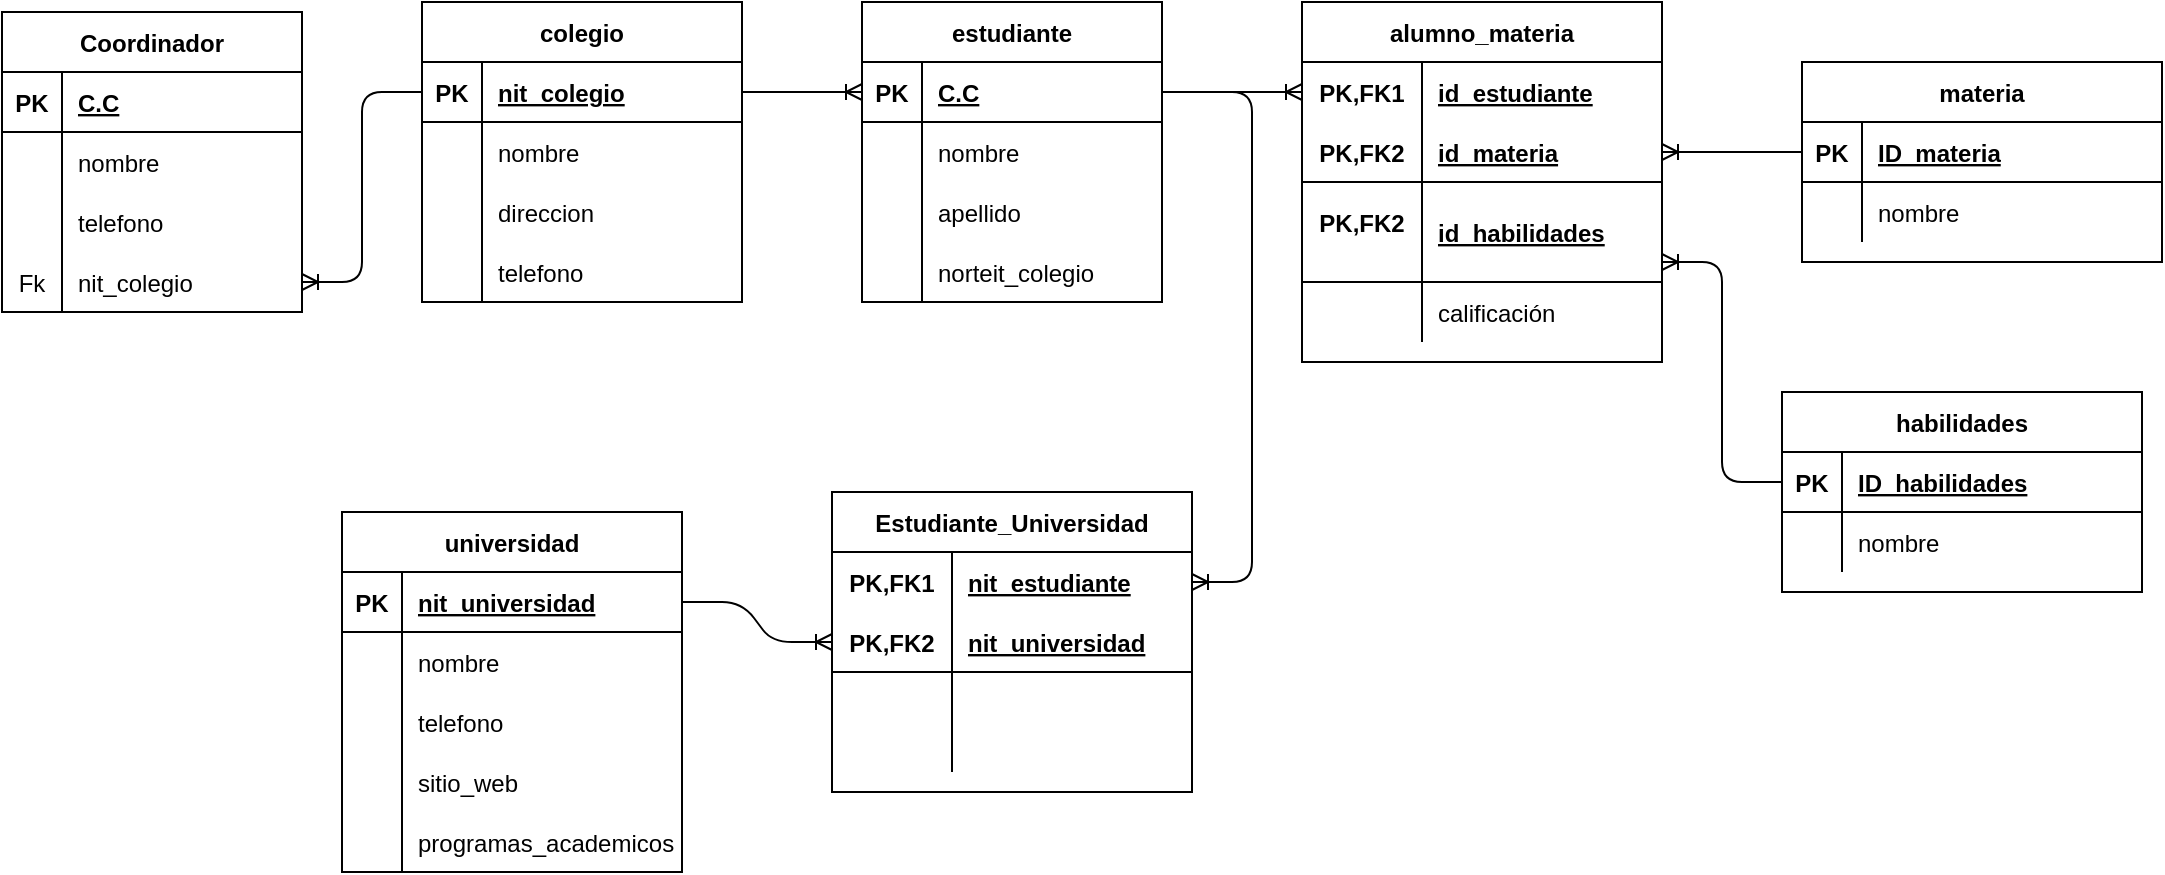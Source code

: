 <mxfile version="14.6.0" type="device"><diagram id="3FM91QwgiDl-J1r-oIl-" name="Page-1"><mxGraphModel dx="850" dy="404" grid="1" gridSize="10" guides="1" tooltips="1" connect="1" arrows="1" fold="1" page="1" pageScale="1" pageWidth="827" pageHeight="1169" math="0" shadow="0"><root><mxCell id="0"/><mxCell id="1" parent="0"/><mxCell id="5hn4W_ZqrWpz2GYTwB8j-1" value="Coordinador" style="shape=table;startSize=30;container=1;collapsible=1;childLayout=tableLayout;fixedRows=1;rowLines=0;fontStyle=1;align=center;resizeLast=1;" parent="1" vertex="1"><mxGeometry x="20" y="160" width="150" height="150" as="geometry"/></mxCell><mxCell id="5hn4W_ZqrWpz2GYTwB8j-2" value="" style="shape=partialRectangle;collapsible=0;dropTarget=0;pointerEvents=0;fillColor=none;top=0;left=0;bottom=1;right=0;points=[[0,0.5],[1,0.5]];portConstraint=eastwest;" parent="5hn4W_ZqrWpz2GYTwB8j-1" vertex="1"><mxGeometry y="30" width="150" height="30" as="geometry"/></mxCell><mxCell id="5hn4W_ZqrWpz2GYTwB8j-3" value="PK" style="shape=partialRectangle;connectable=0;fillColor=none;top=0;left=0;bottom=0;right=0;fontStyle=1;overflow=hidden;" parent="5hn4W_ZqrWpz2GYTwB8j-2" vertex="1"><mxGeometry width="30" height="30" as="geometry"/></mxCell><mxCell id="5hn4W_ZqrWpz2GYTwB8j-4" value="C.C" style="shape=partialRectangle;connectable=0;fillColor=none;top=0;left=0;bottom=0;right=0;align=left;spacingLeft=6;fontStyle=5;overflow=hidden;" parent="5hn4W_ZqrWpz2GYTwB8j-2" vertex="1"><mxGeometry x="30" width="120" height="30" as="geometry"/></mxCell><mxCell id="5hn4W_ZqrWpz2GYTwB8j-5" value="" style="shape=partialRectangle;collapsible=0;dropTarget=0;pointerEvents=0;fillColor=none;top=0;left=0;bottom=0;right=0;points=[[0,0.5],[1,0.5]];portConstraint=eastwest;" parent="5hn4W_ZqrWpz2GYTwB8j-1" vertex="1"><mxGeometry y="60" width="150" height="30" as="geometry"/></mxCell><mxCell id="5hn4W_ZqrWpz2GYTwB8j-6" value="" style="shape=partialRectangle;connectable=0;fillColor=none;top=0;left=0;bottom=0;right=0;editable=1;overflow=hidden;" parent="5hn4W_ZqrWpz2GYTwB8j-5" vertex="1"><mxGeometry width="30" height="30" as="geometry"/></mxCell><mxCell id="5hn4W_ZqrWpz2GYTwB8j-7" value="nombre" style="shape=partialRectangle;connectable=0;fillColor=none;top=0;left=0;bottom=0;right=0;align=left;spacingLeft=6;overflow=hidden;" parent="5hn4W_ZqrWpz2GYTwB8j-5" vertex="1"><mxGeometry x="30" width="120" height="30" as="geometry"/></mxCell><mxCell id="5hn4W_ZqrWpz2GYTwB8j-8" value="" style="shape=partialRectangle;collapsible=0;dropTarget=0;pointerEvents=0;fillColor=none;top=0;left=0;bottom=0;right=0;points=[[0,0.5],[1,0.5]];portConstraint=eastwest;" parent="5hn4W_ZqrWpz2GYTwB8j-1" vertex="1"><mxGeometry y="90" width="150" height="30" as="geometry"/></mxCell><mxCell id="5hn4W_ZqrWpz2GYTwB8j-9" value="" style="shape=partialRectangle;connectable=0;fillColor=none;top=0;left=0;bottom=0;right=0;editable=1;overflow=hidden;" parent="5hn4W_ZqrWpz2GYTwB8j-8" vertex="1"><mxGeometry width="30" height="30" as="geometry"/></mxCell><mxCell id="5hn4W_ZqrWpz2GYTwB8j-10" value="telefono" style="shape=partialRectangle;connectable=0;fillColor=none;top=0;left=0;bottom=0;right=0;align=left;spacingLeft=6;overflow=hidden;" parent="5hn4W_ZqrWpz2GYTwB8j-8" vertex="1"><mxGeometry x="30" width="120" height="30" as="geometry"/></mxCell><mxCell id="5hn4W_ZqrWpz2GYTwB8j-11" value="" style="shape=partialRectangle;collapsible=0;dropTarget=0;pointerEvents=0;fillColor=none;top=0;left=0;bottom=0;right=0;points=[[0,0.5],[1,0.5]];portConstraint=eastwest;" parent="5hn4W_ZqrWpz2GYTwB8j-1" vertex="1"><mxGeometry y="120" width="150" height="30" as="geometry"/></mxCell><mxCell id="5hn4W_ZqrWpz2GYTwB8j-12" value="Fk" style="shape=partialRectangle;connectable=0;fillColor=none;top=0;left=0;bottom=0;right=0;editable=1;overflow=hidden;" parent="5hn4W_ZqrWpz2GYTwB8j-11" vertex="1"><mxGeometry width="30" height="30" as="geometry"/></mxCell><mxCell id="5hn4W_ZqrWpz2GYTwB8j-13" value="nit_colegio" style="shape=partialRectangle;connectable=0;fillColor=none;top=0;left=0;bottom=0;right=0;align=left;spacingLeft=6;overflow=hidden;" parent="5hn4W_ZqrWpz2GYTwB8j-11" vertex="1"><mxGeometry x="30" width="120" height="30" as="geometry"/></mxCell><mxCell id="5hn4W_ZqrWpz2GYTwB8j-14" value="colegio" style="shape=table;startSize=30;container=1;collapsible=1;childLayout=tableLayout;fixedRows=1;rowLines=0;fontStyle=1;align=center;resizeLast=1;" parent="1" vertex="1"><mxGeometry x="230" y="155" width="160" height="150" as="geometry"/></mxCell><mxCell id="5hn4W_ZqrWpz2GYTwB8j-15" value="" style="shape=partialRectangle;collapsible=0;dropTarget=0;pointerEvents=0;fillColor=none;top=0;left=0;bottom=1;right=0;points=[[0,0.5],[1,0.5]];portConstraint=eastwest;" parent="5hn4W_ZqrWpz2GYTwB8j-14" vertex="1"><mxGeometry y="30" width="160" height="30" as="geometry"/></mxCell><mxCell id="5hn4W_ZqrWpz2GYTwB8j-16" value="PK" style="shape=partialRectangle;connectable=0;fillColor=none;top=0;left=0;bottom=0;right=0;fontStyle=1;overflow=hidden;" parent="5hn4W_ZqrWpz2GYTwB8j-15" vertex="1"><mxGeometry width="30" height="30" as="geometry"/></mxCell><mxCell id="5hn4W_ZqrWpz2GYTwB8j-17" value="nit_colegio" style="shape=partialRectangle;connectable=0;fillColor=none;top=0;left=0;bottom=0;right=0;align=left;spacingLeft=6;fontStyle=5;overflow=hidden;" parent="5hn4W_ZqrWpz2GYTwB8j-15" vertex="1"><mxGeometry x="30" width="130" height="30" as="geometry"/></mxCell><mxCell id="5hn4W_ZqrWpz2GYTwB8j-18" value="" style="shape=partialRectangle;collapsible=0;dropTarget=0;pointerEvents=0;fillColor=none;top=0;left=0;bottom=0;right=0;points=[[0,0.5],[1,0.5]];portConstraint=eastwest;" parent="5hn4W_ZqrWpz2GYTwB8j-14" vertex="1"><mxGeometry y="60" width="160" height="30" as="geometry"/></mxCell><mxCell id="5hn4W_ZqrWpz2GYTwB8j-19" value="" style="shape=partialRectangle;connectable=0;fillColor=none;top=0;left=0;bottom=0;right=0;editable=1;overflow=hidden;" parent="5hn4W_ZqrWpz2GYTwB8j-18" vertex="1"><mxGeometry width="30" height="30" as="geometry"/></mxCell><mxCell id="5hn4W_ZqrWpz2GYTwB8j-20" value="nombre" style="shape=partialRectangle;connectable=0;fillColor=none;top=0;left=0;bottom=0;right=0;align=left;spacingLeft=6;overflow=hidden;" parent="5hn4W_ZqrWpz2GYTwB8j-18" vertex="1"><mxGeometry x="30" width="130" height="30" as="geometry"/></mxCell><mxCell id="5hn4W_ZqrWpz2GYTwB8j-21" value="" style="shape=partialRectangle;collapsible=0;dropTarget=0;pointerEvents=0;fillColor=none;top=0;left=0;bottom=0;right=0;points=[[0,0.5],[1,0.5]];portConstraint=eastwest;" parent="5hn4W_ZqrWpz2GYTwB8j-14" vertex="1"><mxGeometry y="90" width="160" height="30" as="geometry"/></mxCell><mxCell id="5hn4W_ZqrWpz2GYTwB8j-22" value="" style="shape=partialRectangle;connectable=0;fillColor=none;top=0;left=0;bottom=0;right=0;editable=1;overflow=hidden;" parent="5hn4W_ZqrWpz2GYTwB8j-21" vertex="1"><mxGeometry width="30" height="30" as="geometry"/></mxCell><mxCell id="5hn4W_ZqrWpz2GYTwB8j-23" value="direccion" style="shape=partialRectangle;connectable=0;fillColor=none;top=0;left=0;bottom=0;right=0;align=left;spacingLeft=6;overflow=hidden;" parent="5hn4W_ZqrWpz2GYTwB8j-21" vertex="1"><mxGeometry x="30" width="130" height="30" as="geometry"/></mxCell><mxCell id="5hn4W_ZqrWpz2GYTwB8j-24" value="" style="shape=partialRectangle;collapsible=0;dropTarget=0;pointerEvents=0;fillColor=none;top=0;left=0;bottom=0;right=0;points=[[0,0.5],[1,0.5]];portConstraint=eastwest;" parent="5hn4W_ZqrWpz2GYTwB8j-14" vertex="1"><mxGeometry y="120" width="160" height="30" as="geometry"/></mxCell><mxCell id="5hn4W_ZqrWpz2GYTwB8j-25" value="" style="shape=partialRectangle;connectable=0;fillColor=none;top=0;left=0;bottom=0;right=0;editable=1;overflow=hidden;" parent="5hn4W_ZqrWpz2GYTwB8j-24" vertex="1"><mxGeometry width="30" height="30" as="geometry"/></mxCell><mxCell id="5hn4W_ZqrWpz2GYTwB8j-26" value="telefono" style="shape=partialRectangle;connectable=0;fillColor=none;top=0;left=0;bottom=0;right=0;align=left;spacingLeft=6;overflow=hidden;" parent="5hn4W_ZqrWpz2GYTwB8j-24" vertex="1"><mxGeometry x="30" width="130" height="30" as="geometry"/></mxCell><mxCell id="5hn4W_ZqrWpz2GYTwB8j-27" value="" style="edgeStyle=entityRelationEdgeStyle;fontSize=12;html=1;endArrow=ERoneToMany;exitX=0;exitY=0.5;exitDx=0;exitDy=0;" parent="1" source="5hn4W_ZqrWpz2GYTwB8j-15" target="5hn4W_ZqrWpz2GYTwB8j-11" edge="1"><mxGeometry width="100" height="100" relative="1" as="geometry"><mxPoint x="360" y="390" as="sourcePoint"/><mxPoint x="460" y="290" as="targetPoint"/></mxGeometry></mxCell><mxCell id="5hn4W_ZqrWpz2GYTwB8j-28" value="estudiante" style="shape=table;startSize=30;container=1;collapsible=1;childLayout=tableLayout;fixedRows=1;rowLines=0;fontStyle=1;align=center;resizeLast=1;" parent="1" vertex="1"><mxGeometry x="450" y="155" width="150" height="150" as="geometry"/></mxCell><mxCell id="5hn4W_ZqrWpz2GYTwB8j-29" value="" style="shape=partialRectangle;collapsible=0;dropTarget=0;pointerEvents=0;fillColor=none;top=0;left=0;bottom=1;right=0;points=[[0,0.5],[1,0.5]];portConstraint=eastwest;" parent="5hn4W_ZqrWpz2GYTwB8j-28" vertex="1"><mxGeometry y="30" width="150" height="30" as="geometry"/></mxCell><mxCell id="5hn4W_ZqrWpz2GYTwB8j-30" value="PK" style="shape=partialRectangle;connectable=0;fillColor=none;top=0;left=0;bottom=0;right=0;fontStyle=1;overflow=hidden;" parent="5hn4W_ZqrWpz2GYTwB8j-29" vertex="1"><mxGeometry width="30" height="30" as="geometry"/></mxCell><mxCell id="5hn4W_ZqrWpz2GYTwB8j-31" value="C.C" style="shape=partialRectangle;connectable=0;fillColor=none;top=0;left=0;bottom=0;right=0;align=left;spacingLeft=6;fontStyle=5;overflow=hidden;" parent="5hn4W_ZqrWpz2GYTwB8j-29" vertex="1"><mxGeometry x="30" width="120" height="30" as="geometry"/></mxCell><mxCell id="5hn4W_ZqrWpz2GYTwB8j-32" value="" style="shape=partialRectangle;collapsible=0;dropTarget=0;pointerEvents=0;fillColor=none;top=0;left=0;bottom=0;right=0;points=[[0,0.5],[1,0.5]];portConstraint=eastwest;" parent="5hn4W_ZqrWpz2GYTwB8j-28" vertex="1"><mxGeometry y="60" width="150" height="30" as="geometry"/></mxCell><mxCell id="5hn4W_ZqrWpz2GYTwB8j-33" value="" style="shape=partialRectangle;connectable=0;fillColor=none;top=0;left=0;bottom=0;right=0;editable=1;overflow=hidden;" parent="5hn4W_ZqrWpz2GYTwB8j-32" vertex="1"><mxGeometry width="30" height="30" as="geometry"/></mxCell><mxCell id="5hn4W_ZqrWpz2GYTwB8j-34" value="nombre" style="shape=partialRectangle;connectable=0;fillColor=none;top=0;left=0;bottom=0;right=0;align=left;spacingLeft=6;overflow=hidden;" parent="5hn4W_ZqrWpz2GYTwB8j-32" vertex="1"><mxGeometry x="30" width="120" height="30" as="geometry"/></mxCell><mxCell id="5hn4W_ZqrWpz2GYTwB8j-35" value="" style="shape=partialRectangle;collapsible=0;dropTarget=0;pointerEvents=0;fillColor=none;top=0;left=0;bottom=0;right=0;points=[[0,0.5],[1,0.5]];portConstraint=eastwest;" parent="5hn4W_ZqrWpz2GYTwB8j-28" vertex="1"><mxGeometry y="90" width="150" height="30" as="geometry"/></mxCell><mxCell id="5hn4W_ZqrWpz2GYTwB8j-36" value="" style="shape=partialRectangle;connectable=0;fillColor=none;top=0;left=0;bottom=0;right=0;editable=1;overflow=hidden;" parent="5hn4W_ZqrWpz2GYTwB8j-35" vertex="1"><mxGeometry width="30" height="30" as="geometry"/></mxCell><mxCell id="5hn4W_ZqrWpz2GYTwB8j-37" value="apellido" style="shape=partialRectangle;connectable=0;fillColor=none;top=0;left=0;bottom=0;right=0;align=left;spacingLeft=6;overflow=hidden;" parent="5hn4W_ZqrWpz2GYTwB8j-35" vertex="1"><mxGeometry x="30" width="120" height="30" as="geometry"/></mxCell><mxCell id="5hn4W_ZqrWpz2GYTwB8j-38" value="" style="shape=partialRectangle;collapsible=0;dropTarget=0;pointerEvents=0;fillColor=none;top=0;left=0;bottom=0;right=0;points=[[0,0.5],[1,0.5]];portConstraint=eastwest;" parent="5hn4W_ZqrWpz2GYTwB8j-28" vertex="1"><mxGeometry y="120" width="150" height="30" as="geometry"/></mxCell><mxCell id="5hn4W_ZqrWpz2GYTwB8j-39" value="" style="shape=partialRectangle;connectable=0;fillColor=none;top=0;left=0;bottom=0;right=0;editable=1;overflow=hidden;" parent="5hn4W_ZqrWpz2GYTwB8j-38" vertex="1"><mxGeometry width="30" height="30" as="geometry"/></mxCell><mxCell id="5hn4W_ZqrWpz2GYTwB8j-40" value="norteit_colegio" style="shape=partialRectangle;connectable=0;fillColor=none;top=0;left=0;bottom=0;right=0;align=left;spacingLeft=6;overflow=hidden;" parent="5hn4W_ZqrWpz2GYTwB8j-38" vertex="1"><mxGeometry x="30" width="120" height="30" as="geometry"/></mxCell><mxCell id="5hn4W_ZqrWpz2GYTwB8j-41" value="" style="edgeStyle=entityRelationEdgeStyle;fontSize=12;html=1;endArrow=ERoneToMany;" parent="1" source="5hn4W_ZqrWpz2GYTwB8j-15" target="5hn4W_ZqrWpz2GYTwB8j-29" edge="1"><mxGeometry width="100" height="100" relative="1" as="geometry"><mxPoint x="360" y="390" as="sourcePoint"/><mxPoint x="460" y="290" as="targetPoint"/></mxGeometry></mxCell><mxCell id="5hn4W_ZqrWpz2GYTwB8j-42" value="universidad" style="shape=table;startSize=30;container=1;collapsible=1;childLayout=tableLayout;fixedRows=1;rowLines=0;fontStyle=1;align=center;resizeLast=1;" parent="1" vertex="1"><mxGeometry x="190" y="410" width="170" height="180" as="geometry"/></mxCell><mxCell id="5hn4W_ZqrWpz2GYTwB8j-43" value="" style="shape=partialRectangle;collapsible=0;dropTarget=0;pointerEvents=0;fillColor=none;top=0;left=0;bottom=1;right=0;points=[[0,0.5],[1,0.5]];portConstraint=eastwest;" parent="5hn4W_ZqrWpz2GYTwB8j-42" vertex="1"><mxGeometry y="30" width="170" height="30" as="geometry"/></mxCell><mxCell id="5hn4W_ZqrWpz2GYTwB8j-44" value="PK" style="shape=partialRectangle;connectable=0;fillColor=none;top=0;left=0;bottom=0;right=0;fontStyle=1;overflow=hidden;" parent="5hn4W_ZqrWpz2GYTwB8j-43" vertex="1"><mxGeometry width="30" height="30" as="geometry"/></mxCell><mxCell id="5hn4W_ZqrWpz2GYTwB8j-45" value="nit_universidad" style="shape=partialRectangle;connectable=0;fillColor=none;top=0;left=0;bottom=0;right=0;align=left;spacingLeft=6;fontStyle=5;overflow=hidden;" parent="5hn4W_ZqrWpz2GYTwB8j-43" vertex="1"><mxGeometry x="30" width="140" height="30" as="geometry"/></mxCell><mxCell id="5hn4W_ZqrWpz2GYTwB8j-46" value="" style="shape=partialRectangle;collapsible=0;dropTarget=0;pointerEvents=0;fillColor=none;top=0;left=0;bottom=0;right=0;points=[[0,0.5],[1,0.5]];portConstraint=eastwest;" parent="5hn4W_ZqrWpz2GYTwB8j-42" vertex="1"><mxGeometry y="60" width="170" height="30" as="geometry"/></mxCell><mxCell id="5hn4W_ZqrWpz2GYTwB8j-47" value="" style="shape=partialRectangle;connectable=0;fillColor=none;top=0;left=0;bottom=0;right=0;editable=1;overflow=hidden;" parent="5hn4W_ZqrWpz2GYTwB8j-46" vertex="1"><mxGeometry width="30" height="30" as="geometry"/></mxCell><mxCell id="5hn4W_ZqrWpz2GYTwB8j-48" value="nombre" style="shape=partialRectangle;connectable=0;fillColor=none;top=0;left=0;bottom=0;right=0;align=left;spacingLeft=6;overflow=hidden;" parent="5hn4W_ZqrWpz2GYTwB8j-46" vertex="1"><mxGeometry x="30" width="140" height="30" as="geometry"/></mxCell><mxCell id="5hn4W_ZqrWpz2GYTwB8j-49" value="" style="shape=partialRectangle;collapsible=0;dropTarget=0;pointerEvents=0;fillColor=none;top=0;left=0;bottom=0;right=0;points=[[0,0.5],[1,0.5]];portConstraint=eastwest;" parent="5hn4W_ZqrWpz2GYTwB8j-42" vertex="1"><mxGeometry y="90" width="170" height="30" as="geometry"/></mxCell><mxCell id="5hn4W_ZqrWpz2GYTwB8j-50" value="" style="shape=partialRectangle;connectable=0;fillColor=none;top=0;left=0;bottom=0;right=0;editable=1;overflow=hidden;" parent="5hn4W_ZqrWpz2GYTwB8j-49" vertex="1"><mxGeometry width="30" height="30" as="geometry"/></mxCell><mxCell id="5hn4W_ZqrWpz2GYTwB8j-51" value="telefono" style="shape=partialRectangle;connectable=0;fillColor=none;top=0;left=0;bottom=0;right=0;align=left;spacingLeft=6;overflow=hidden;" parent="5hn4W_ZqrWpz2GYTwB8j-49" vertex="1"><mxGeometry x="30" width="140" height="30" as="geometry"/></mxCell><mxCell id="5hn4W_ZqrWpz2GYTwB8j-52" value="" style="shape=partialRectangle;collapsible=0;dropTarget=0;pointerEvents=0;fillColor=none;top=0;left=0;bottom=0;right=0;points=[[0,0.5],[1,0.5]];portConstraint=eastwest;" parent="5hn4W_ZqrWpz2GYTwB8j-42" vertex="1"><mxGeometry y="120" width="170" height="30" as="geometry"/></mxCell><mxCell id="5hn4W_ZqrWpz2GYTwB8j-53" value="" style="shape=partialRectangle;connectable=0;fillColor=none;top=0;left=0;bottom=0;right=0;editable=1;overflow=hidden;" parent="5hn4W_ZqrWpz2GYTwB8j-52" vertex="1"><mxGeometry width="30" height="30" as="geometry"/></mxCell><mxCell id="5hn4W_ZqrWpz2GYTwB8j-54" value="sitio_web" style="shape=partialRectangle;connectable=0;fillColor=none;top=0;left=0;bottom=0;right=0;align=left;spacingLeft=6;overflow=hidden;" parent="5hn4W_ZqrWpz2GYTwB8j-52" vertex="1"><mxGeometry x="30" width="140" height="30" as="geometry"/></mxCell><mxCell id="kdYJ-SX-1J3zqQOkMCUC-1" value="" style="shape=partialRectangle;collapsible=0;dropTarget=0;pointerEvents=0;fillColor=none;top=0;left=0;bottom=0;right=0;points=[[0,0.5],[1,0.5]];portConstraint=eastwest;" vertex="1" parent="5hn4W_ZqrWpz2GYTwB8j-42"><mxGeometry y="150" width="170" height="30" as="geometry"/></mxCell><mxCell id="kdYJ-SX-1J3zqQOkMCUC-2" value="" style="shape=partialRectangle;connectable=0;fillColor=none;top=0;left=0;bottom=0;right=0;editable=1;overflow=hidden;" vertex="1" parent="kdYJ-SX-1J3zqQOkMCUC-1"><mxGeometry width="30" height="30" as="geometry"/></mxCell><mxCell id="kdYJ-SX-1J3zqQOkMCUC-3" value="programas_academicos" style="shape=partialRectangle;connectable=0;fillColor=none;top=0;left=0;bottom=0;right=0;align=left;spacingLeft=6;overflow=hidden;" vertex="1" parent="kdYJ-SX-1J3zqQOkMCUC-1"><mxGeometry x="30" width="140" height="30" as="geometry"/></mxCell><mxCell id="5hn4W_ZqrWpz2GYTwB8j-72" value="Estudiante_Universidad" style="shape=table;startSize=30;container=1;collapsible=1;childLayout=tableLayout;fixedRows=1;rowLines=0;fontStyle=1;align=center;resizeLast=1;" parent="1" vertex="1"><mxGeometry x="435" y="400" width="180" height="150" as="geometry"/></mxCell><mxCell id="5hn4W_ZqrWpz2GYTwB8j-73" value="" style="shape=partialRectangle;collapsible=0;dropTarget=0;pointerEvents=0;fillColor=none;top=0;left=0;bottom=0;right=0;points=[[0,0.5],[1,0.5]];portConstraint=eastwest;" parent="5hn4W_ZqrWpz2GYTwB8j-72" vertex="1"><mxGeometry y="30" width="180" height="30" as="geometry"/></mxCell><mxCell id="5hn4W_ZqrWpz2GYTwB8j-74" value="PK,FK1" style="shape=partialRectangle;connectable=0;fillColor=none;top=0;left=0;bottom=0;right=0;fontStyle=1;overflow=hidden;" parent="5hn4W_ZqrWpz2GYTwB8j-73" vertex="1"><mxGeometry width="60" height="30" as="geometry"/></mxCell><mxCell id="5hn4W_ZqrWpz2GYTwB8j-75" value="nit_estudiante" style="shape=partialRectangle;connectable=0;fillColor=none;top=0;left=0;bottom=0;right=0;align=left;spacingLeft=6;fontStyle=5;overflow=hidden;" parent="5hn4W_ZqrWpz2GYTwB8j-73" vertex="1"><mxGeometry x="60" width="120" height="30" as="geometry"/></mxCell><mxCell id="5hn4W_ZqrWpz2GYTwB8j-76" value="" style="shape=partialRectangle;collapsible=0;dropTarget=0;pointerEvents=0;fillColor=none;top=0;left=0;bottom=1;right=0;points=[[0,0.5],[1,0.5]];portConstraint=eastwest;" parent="5hn4W_ZqrWpz2GYTwB8j-72" vertex="1"><mxGeometry y="60" width="180" height="30" as="geometry"/></mxCell><mxCell id="5hn4W_ZqrWpz2GYTwB8j-77" value="PK,FK2" style="shape=partialRectangle;connectable=0;fillColor=none;top=0;left=0;bottom=0;right=0;fontStyle=1;overflow=hidden;" parent="5hn4W_ZqrWpz2GYTwB8j-76" vertex="1"><mxGeometry width="60" height="30" as="geometry"/></mxCell><mxCell id="5hn4W_ZqrWpz2GYTwB8j-78" value="nit_universidad" style="shape=partialRectangle;connectable=0;fillColor=none;top=0;left=0;bottom=0;right=0;align=left;spacingLeft=6;fontStyle=5;overflow=hidden;" parent="5hn4W_ZqrWpz2GYTwB8j-76" vertex="1"><mxGeometry x="60" width="120" height="30" as="geometry"/></mxCell><mxCell id="5hn4W_ZqrWpz2GYTwB8j-79" value="" style="shape=partialRectangle;collapsible=0;dropTarget=0;pointerEvents=0;fillColor=none;top=0;left=0;bottom=0;right=0;points=[[0,0.5],[1,0.5]];portConstraint=eastwest;" parent="5hn4W_ZqrWpz2GYTwB8j-72" vertex="1"><mxGeometry y="90" width="180" height="30" as="geometry"/></mxCell><mxCell id="5hn4W_ZqrWpz2GYTwB8j-80" value="" style="shape=partialRectangle;connectable=0;fillColor=none;top=0;left=0;bottom=0;right=0;editable=1;overflow=hidden;" parent="5hn4W_ZqrWpz2GYTwB8j-79" vertex="1"><mxGeometry width="60" height="30" as="geometry"/></mxCell><mxCell id="5hn4W_ZqrWpz2GYTwB8j-81" value="" style="shape=partialRectangle;connectable=0;fillColor=none;top=0;left=0;bottom=0;right=0;align=left;spacingLeft=6;overflow=hidden;" parent="5hn4W_ZqrWpz2GYTwB8j-79" vertex="1"><mxGeometry x="60" width="120" height="30" as="geometry"/></mxCell><mxCell id="5hn4W_ZqrWpz2GYTwB8j-82" value="" style="shape=partialRectangle;collapsible=0;dropTarget=0;pointerEvents=0;fillColor=none;top=0;left=0;bottom=0;right=0;points=[[0,0.5],[1,0.5]];portConstraint=eastwest;" parent="5hn4W_ZqrWpz2GYTwB8j-72" vertex="1"><mxGeometry y="120" width="180" height="20" as="geometry"/></mxCell><mxCell id="5hn4W_ZqrWpz2GYTwB8j-83" value="" style="shape=partialRectangle;connectable=0;fillColor=none;top=0;left=0;bottom=0;right=0;editable=1;overflow=hidden;" parent="5hn4W_ZqrWpz2GYTwB8j-82" vertex="1"><mxGeometry width="60" height="20" as="geometry"/></mxCell><mxCell id="5hn4W_ZqrWpz2GYTwB8j-84" value="" style="shape=partialRectangle;connectable=0;fillColor=none;top=0;left=0;bottom=0;right=0;align=left;spacingLeft=6;overflow=hidden;" parent="5hn4W_ZqrWpz2GYTwB8j-82" vertex="1"><mxGeometry x="60" width="120" height="20" as="geometry"/></mxCell><mxCell id="5hn4W_ZqrWpz2GYTwB8j-85" value="" style="edgeStyle=entityRelationEdgeStyle;fontSize=12;html=1;endArrow=ERoneToMany;" parent="1" source="5hn4W_ZqrWpz2GYTwB8j-29" target="5hn4W_ZqrWpz2GYTwB8j-73" edge="1"><mxGeometry width="100" height="100" relative="1" as="geometry"><mxPoint x="360" y="400" as="sourcePoint"/><mxPoint x="460" y="300" as="targetPoint"/></mxGeometry></mxCell><mxCell id="5hn4W_ZqrWpz2GYTwB8j-86" value="" style="edgeStyle=entityRelationEdgeStyle;fontSize=12;html=1;endArrow=ERoneToMany;" parent="1" source="5hn4W_ZqrWpz2GYTwB8j-43" target="5hn4W_ZqrWpz2GYTwB8j-76" edge="1"><mxGeometry width="100" height="100" relative="1" as="geometry"><mxPoint x="360" y="400" as="sourcePoint"/><mxPoint x="460" y="300" as="targetPoint"/></mxGeometry></mxCell><mxCell id="5hn4W_ZqrWpz2GYTwB8j-116" value="alumno_materia" style="shape=table;startSize=30;container=1;collapsible=1;childLayout=tableLayout;fixedRows=1;rowLines=0;fontStyle=1;align=center;resizeLast=1;" parent="1" vertex="1"><mxGeometry x="670" y="155" width="180" height="180" as="geometry"/></mxCell><mxCell id="5hn4W_ZqrWpz2GYTwB8j-117" value="" style="shape=partialRectangle;collapsible=0;dropTarget=0;pointerEvents=0;fillColor=none;top=0;left=0;bottom=0;right=0;points=[[0,0.5],[1,0.5]];portConstraint=eastwest;" parent="5hn4W_ZqrWpz2GYTwB8j-116" vertex="1"><mxGeometry y="30" width="180" height="30" as="geometry"/></mxCell><mxCell id="5hn4W_ZqrWpz2GYTwB8j-118" value="PK,FK1" style="shape=partialRectangle;connectable=0;fillColor=none;top=0;left=0;bottom=0;right=0;fontStyle=1;overflow=hidden;" parent="5hn4W_ZqrWpz2GYTwB8j-117" vertex="1"><mxGeometry width="60" height="30" as="geometry"/></mxCell><mxCell id="5hn4W_ZqrWpz2GYTwB8j-119" value="id_estudiante" style="shape=partialRectangle;connectable=0;fillColor=none;top=0;left=0;bottom=0;right=0;align=left;spacingLeft=6;fontStyle=5;overflow=hidden;" parent="5hn4W_ZqrWpz2GYTwB8j-117" vertex="1"><mxGeometry x="60" width="120" height="30" as="geometry"/></mxCell><mxCell id="5hn4W_ZqrWpz2GYTwB8j-120" value="" style="shape=partialRectangle;collapsible=0;dropTarget=0;pointerEvents=0;fillColor=none;top=0;left=0;bottom=1;right=0;points=[[0,0.5],[1,0.5]];portConstraint=eastwest;" parent="5hn4W_ZqrWpz2GYTwB8j-116" vertex="1"><mxGeometry y="60" width="180" height="30" as="geometry"/></mxCell><mxCell id="5hn4W_ZqrWpz2GYTwB8j-121" value="PK,FK2" style="shape=partialRectangle;connectable=0;fillColor=none;top=0;left=0;bottom=0;right=0;fontStyle=1;overflow=hidden;" parent="5hn4W_ZqrWpz2GYTwB8j-120" vertex="1"><mxGeometry width="60" height="30" as="geometry"/></mxCell><mxCell id="5hn4W_ZqrWpz2GYTwB8j-122" value="id_materia" style="shape=partialRectangle;connectable=0;fillColor=none;top=0;left=0;bottom=0;right=0;align=left;spacingLeft=6;fontStyle=5;overflow=hidden;" parent="5hn4W_ZqrWpz2GYTwB8j-120" vertex="1"><mxGeometry x="60" width="120" height="30" as="geometry"/></mxCell><mxCell id="5hn4W_ZqrWpz2GYTwB8j-126" value="" style="shape=partialRectangle;collapsible=0;dropTarget=0;pointerEvents=0;fillColor=none;top=0;left=0;bottom=0;right=0;points=[[0,0.5],[1,0.5]];portConstraint=eastwest;" parent="5hn4W_ZqrWpz2GYTwB8j-116" vertex="1"><mxGeometry y="90" width="180" height="30" as="geometry"/></mxCell><mxCell id="5hn4W_ZqrWpz2GYTwB8j-127" value="" style="shape=partialRectangle;connectable=0;fillColor=none;top=0;left=0;bottom=0;right=0;editable=1;overflow=hidden;" parent="5hn4W_ZqrWpz2GYTwB8j-126" vertex="1"><mxGeometry width="60" height="30" as="geometry"/></mxCell><mxCell id="5hn4W_ZqrWpz2GYTwB8j-128" value="" style="shape=partialRectangle;connectable=0;fillColor=none;top=0;left=0;bottom=0;right=0;align=left;spacingLeft=6;overflow=hidden;direction=north;" parent="5hn4W_ZqrWpz2GYTwB8j-126" vertex="1"><mxGeometry x="60" width="120" height="30" as="geometry"/></mxCell><mxCell id="5hn4W_ZqrWpz2GYTwB8j-129" value="" style="shape=partialRectangle;collapsible=0;dropTarget=0;pointerEvents=0;fillColor=none;top=0;left=0;bottom=1;right=0;points=[[0,0.5],[1,0.5]];portConstraint=eastwest;" parent="5hn4W_ZqrWpz2GYTwB8j-116" vertex="1"><mxGeometry y="120" width="180" height="20" as="geometry"/></mxCell><mxCell id="5hn4W_ZqrWpz2GYTwB8j-130" value="" style="shape=partialRectangle;connectable=0;fillColor=none;top=0;left=0;bottom=0;right=0;fontStyle=1;overflow=hidden;" parent="5hn4W_ZqrWpz2GYTwB8j-129" vertex="1"><mxGeometry width="60" height="20" as="geometry"/></mxCell><mxCell id="5hn4W_ZqrWpz2GYTwB8j-131" value="" style="shape=partialRectangle;connectable=0;fillColor=none;top=0;left=0;bottom=0;right=0;align=left;spacingLeft=6;fontStyle=5;overflow=hidden;" parent="5hn4W_ZqrWpz2GYTwB8j-129" vertex="1"><mxGeometry x="60" width="120" height="20" as="geometry"/></mxCell><mxCell id="5hn4W_ZqrWpz2GYTwB8j-123" value="" style="shape=partialRectangle;collapsible=0;dropTarget=0;pointerEvents=0;fillColor=none;top=0;left=0;bottom=0;right=0;points=[[0,0.5],[1,0.5]];portConstraint=eastwest;" parent="5hn4W_ZqrWpz2GYTwB8j-116" vertex="1"><mxGeometry y="140" width="180" height="30" as="geometry"/></mxCell><mxCell id="5hn4W_ZqrWpz2GYTwB8j-124" value="" style="shape=partialRectangle;connectable=0;fillColor=none;top=0;left=0;bottom=0;right=0;editable=1;overflow=hidden;" parent="5hn4W_ZqrWpz2GYTwB8j-123" vertex="1"><mxGeometry width="60" height="30" as="geometry"/></mxCell><mxCell id="5hn4W_ZqrWpz2GYTwB8j-125" value="calificación" style="shape=partialRectangle;connectable=0;fillColor=none;top=0;left=0;bottom=0;right=0;align=left;spacingLeft=6;overflow=hidden;" parent="5hn4W_ZqrWpz2GYTwB8j-123" vertex="1"><mxGeometry x="60" width="120" height="30" as="geometry"/></mxCell><mxCell id="5hn4W_ZqrWpz2GYTwB8j-134" value="id_habilidades" style="shape=partialRectangle;connectable=0;fillColor=none;top=0;left=0;bottom=0;right=0;align=left;spacingLeft=6;fontStyle=5;overflow=hidden;" parent="1" vertex="1"><mxGeometry x="730" y="260" width="120" height="20" as="geometry"/></mxCell><mxCell id="5hn4W_ZqrWpz2GYTwB8j-135" value="materia" style="shape=table;startSize=30;container=1;collapsible=1;childLayout=tableLayout;fixedRows=1;rowLines=0;fontStyle=1;align=center;resizeLast=1;" parent="1" vertex="1"><mxGeometry x="920" y="185" width="180" height="100" as="geometry"/></mxCell><mxCell id="5hn4W_ZqrWpz2GYTwB8j-136" value="" style="shape=partialRectangle;collapsible=0;dropTarget=0;pointerEvents=0;fillColor=none;top=0;left=0;bottom=1;right=0;points=[[0,0.5],[1,0.5]];portConstraint=eastwest;" parent="5hn4W_ZqrWpz2GYTwB8j-135" vertex="1"><mxGeometry y="30" width="180" height="30" as="geometry"/></mxCell><mxCell id="5hn4W_ZqrWpz2GYTwB8j-137" value="PK" style="shape=partialRectangle;connectable=0;fillColor=none;top=0;left=0;bottom=0;right=0;fontStyle=1;overflow=hidden;" parent="5hn4W_ZqrWpz2GYTwB8j-136" vertex="1"><mxGeometry width="30" height="30" as="geometry"/></mxCell><mxCell id="5hn4W_ZqrWpz2GYTwB8j-138" value="ID_materia" style="shape=partialRectangle;connectable=0;fillColor=none;top=0;left=0;bottom=0;right=0;align=left;spacingLeft=6;fontStyle=5;overflow=hidden;" parent="5hn4W_ZqrWpz2GYTwB8j-136" vertex="1"><mxGeometry x="30" width="150" height="30" as="geometry"/></mxCell><mxCell id="5hn4W_ZqrWpz2GYTwB8j-139" value="" style="shape=partialRectangle;collapsible=0;dropTarget=0;pointerEvents=0;fillColor=none;top=0;left=0;bottom=0;right=0;points=[[0,0.5],[1,0.5]];portConstraint=eastwest;" parent="5hn4W_ZqrWpz2GYTwB8j-135" vertex="1"><mxGeometry y="60" width="180" height="30" as="geometry"/></mxCell><mxCell id="5hn4W_ZqrWpz2GYTwB8j-140" value="" style="shape=partialRectangle;connectable=0;fillColor=none;top=0;left=0;bottom=0;right=0;editable=1;overflow=hidden;" parent="5hn4W_ZqrWpz2GYTwB8j-139" vertex="1"><mxGeometry width="30" height="30" as="geometry"/></mxCell><mxCell id="5hn4W_ZqrWpz2GYTwB8j-141" value="nombre" style="shape=partialRectangle;connectable=0;fillColor=none;top=0;left=0;bottom=0;right=0;align=left;spacingLeft=6;overflow=hidden;" parent="5hn4W_ZqrWpz2GYTwB8j-139" vertex="1"><mxGeometry x="30" width="150" height="30" as="geometry"/></mxCell><mxCell id="5hn4W_ZqrWpz2GYTwB8j-148" value="habilidades" style="shape=table;startSize=30;container=1;collapsible=1;childLayout=tableLayout;fixedRows=1;rowLines=0;fontStyle=1;align=center;resizeLast=1;" parent="1" vertex="1"><mxGeometry x="910" y="350" width="180" height="100" as="geometry"/></mxCell><mxCell id="5hn4W_ZqrWpz2GYTwB8j-149" value="" style="shape=partialRectangle;collapsible=0;dropTarget=0;pointerEvents=0;fillColor=none;top=0;left=0;bottom=1;right=0;points=[[0,0.5],[1,0.5]];portConstraint=eastwest;" parent="5hn4W_ZqrWpz2GYTwB8j-148" vertex="1"><mxGeometry y="30" width="180" height="30" as="geometry"/></mxCell><mxCell id="5hn4W_ZqrWpz2GYTwB8j-150" value="PK" style="shape=partialRectangle;connectable=0;fillColor=none;top=0;left=0;bottom=0;right=0;fontStyle=1;overflow=hidden;" parent="5hn4W_ZqrWpz2GYTwB8j-149" vertex="1"><mxGeometry width="30" height="30" as="geometry"/></mxCell><mxCell id="5hn4W_ZqrWpz2GYTwB8j-151" value="ID_habilidades" style="shape=partialRectangle;connectable=0;fillColor=none;top=0;left=0;bottom=0;right=0;align=left;spacingLeft=6;fontStyle=5;overflow=hidden;" parent="5hn4W_ZqrWpz2GYTwB8j-149" vertex="1"><mxGeometry x="30" width="150" height="30" as="geometry"/></mxCell><mxCell id="5hn4W_ZqrWpz2GYTwB8j-152" value="" style="shape=partialRectangle;collapsible=0;dropTarget=0;pointerEvents=0;fillColor=none;top=0;left=0;bottom=0;right=0;points=[[0,0.5],[1,0.5]];portConstraint=eastwest;" parent="5hn4W_ZqrWpz2GYTwB8j-148" vertex="1"><mxGeometry y="60" width="180" height="30" as="geometry"/></mxCell><mxCell id="5hn4W_ZqrWpz2GYTwB8j-153" value="" style="shape=partialRectangle;connectable=0;fillColor=none;top=0;left=0;bottom=0;right=0;editable=1;overflow=hidden;" parent="5hn4W_ZqrWpz2GYTwB8j-152" vertex="1"><mxGeometry width="30" height="30" as="geometry"/></mxCell><mxCell id="5hn4W_ZqrWpz2GYTwB8j-154" value="nombre" style="shape=partialRectangle;connectable=0;fillColor=none;top=0;left=0;bottom=0;right=0;align=left;spacingLeft=6;overflow=hidden;" parent="5hn4W_ZqrWpz2GYTwB8j-152" vertex="1"><mxGeometry x="30" width="150" height="30" as="geometry"/></mxCell><mxCell id="5hn4W_ZqrWpz2GYTwB8j-155" value="" style="edgeStyle=entityRelationEdgeStyle;fontSize=12;html=1;endArrow=ERoneToMany;exitX=1;exitY=0.5;exitDx=0;exitDy=0;" parent="1" source="5hn4W_ZqrWpz2GYTwB8j-29" target="5hn4W_ZqrWpz2GYTwB8j-117" edge="1"><mxGeometry width="100" height="100" relative="1" as="geometry"><mxPoint x="680" y="210" as="sourcePoint"/><mxPoint x="820" y="350" as="targetPoint"/></mxGeometry></mxCell><mxCell id="5hn4W_ZqrWpz2GYTwB8j-156" value="" style="edgeStyle=entityRelationEdgeStyle;fontSize=12;html=1;endArrow=ERoneToMany;exitX=0;exitY=0.5;exitDx=0;exitDy=0;" parent="1" source="5hn4W_ZqrWpz2GYTwB8j-136" target="5hn4W_ZqrWpz2GYTwB8j-120" edge="1"><mxGeometry width="100" height="100" relative="1" as="geometry"><mxPoint x="690" y="220" as="sourcePoint"/><mxPoint x="950" y="225" as="targetPoint"/></mxGeometry></mxCell><mxCell id="5hn4W_ZqrWpz2GYTwB8j-157" value="" style="edgeStyle=entityRelationEdgeStyle;fontSize=12;html=1;endArrow=ERoneToMany;exitX=0;exitY=0.5;exitDx=0;exitDy=0;" parent="1" source="5hn4W_ZqrWpz2GYTwB8j-149" target="5hn4W_ZqrWpz2GYTwB8j-129" edge="1"><mxGeometry width="100" height="100" relative="1" as="geometry"><mxPoint x="980" y="355" as="sourcePoint"/><mxPoint x="1030" y="235" as="targetPoint"/></mxGeometry></mxCell><mxCell id="5hn4W_ZqrWpz2GYTwB8j-158" value="PK,FK2" style="shape=partialRectangle;connectable=0;fillColor=none;top=0;left=0;bottom=0;right=0;fontStyle=1;overflow=hidden;" parent="1" vertex="1"><mxGeometry x="670" y="250" width="60" height="30" as="geometry"/></mxCell></root></mxGraphModel></diagram></mxfile>